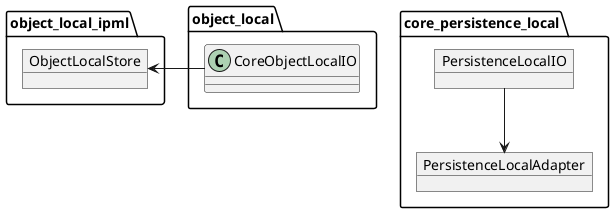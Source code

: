 @startuml
package "core_persistence_local" {
object PersistenceLocalIO
object PersistenceLocalAdapter
PersistenceLocalIO --> PersistenceLocalAdapter
}

package "object_local" {
class CoreObjectLocalIO {}
}
package "object_local_ipml" {
'class ObjectLocalStore extends CoreObjectLocalIO {}
object ObjectLocalStore
ObjectLocalStore <- CoreObjectLocalIO
}

@enduml
